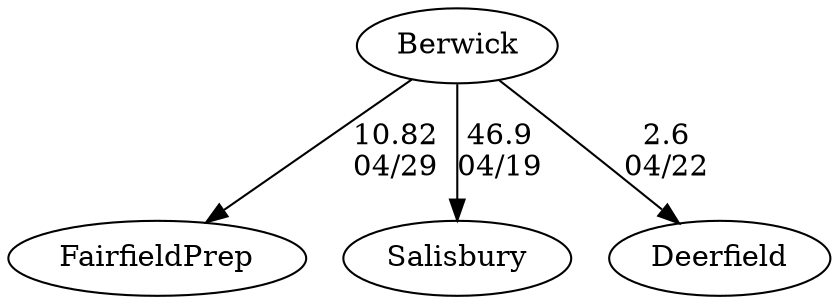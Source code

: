 digraph boys3eightsBerwick {FairfieldPrep [URL="boys3eightsBerwickFairfieldPrep.html"];Salisbury [URL="boys3eightsBerwickSalisbury.html"];Deerfield [URL="boys3eightsBerwickDeerfield.html"];Berwick [URL="boys3eightsBerwickBerwick.html"];Berwick -> Salisbury[label="46.9
04/19", weight="54", tooltip="NEIRA Boys Eights,Salisbury vs. Brunswick, the Curtis Trophy			
Distance: 1500m Conditions: 10-12 mph cross tail wind, choppy in the middle 500m. Comments: Good clean racing for all boats. As always, it was great to host Brunswick for our annual dual meet.
None", URL="http://www.row2k.com/results/resultspage.cfm?UID=0BE61572BBA9B09014D8134F990CBA56&cat=1", random="random"]; 
Berwick -> Deerfield[label="2.6
04/22", weight="98", tooltip="NEIRA Boys Eights,Brunswick vs. Deerfield			
Distance: 1275m Conditions: All races were against an incoming tide. Stong crosswind created significant chop, especially in the final 500m. Comments: Thank you to Deerfield for rescheduling and making the trip.
None", URL="http://www.row2k.com/results/resultspage.cfm?UID=CFD71A29710AA7EC335757AC9E330BF1&cat=1", random="random"]; 
Berwick -> FairfieldPrep[label="10.82
04/29", weight="90", tooltip="NEIRA Boys Eights,Kulaga Cup: Fairfield vs Brunswick			
Distance: 1400 Conditions: Conditions were difficult. Cross tail wind steady at 15 mph, gusting to 25-30 at times. Outgoing tide. Mid course white caps, the later portion of the course was nearly flat conditions. Comments: Race order was 3,2,1,4. Conditions dictated a shortened course for the 4th boats, they raced 1K. Starting line for all races was approximate, crews were level but times cannot be compared between races at all.
A challenging day, thank you to Brunswick and Coach Martin for persevering and taking on the conditions. Brunswick retains the Kulaga Cup by winning the 3rd and 1st boat races.
None", URL="http://www.row2k.com/results/resultspage.cfm?UID=C45F86C4CF4AF837EE39AB3FC39A8736&cat=1", random="random"]}